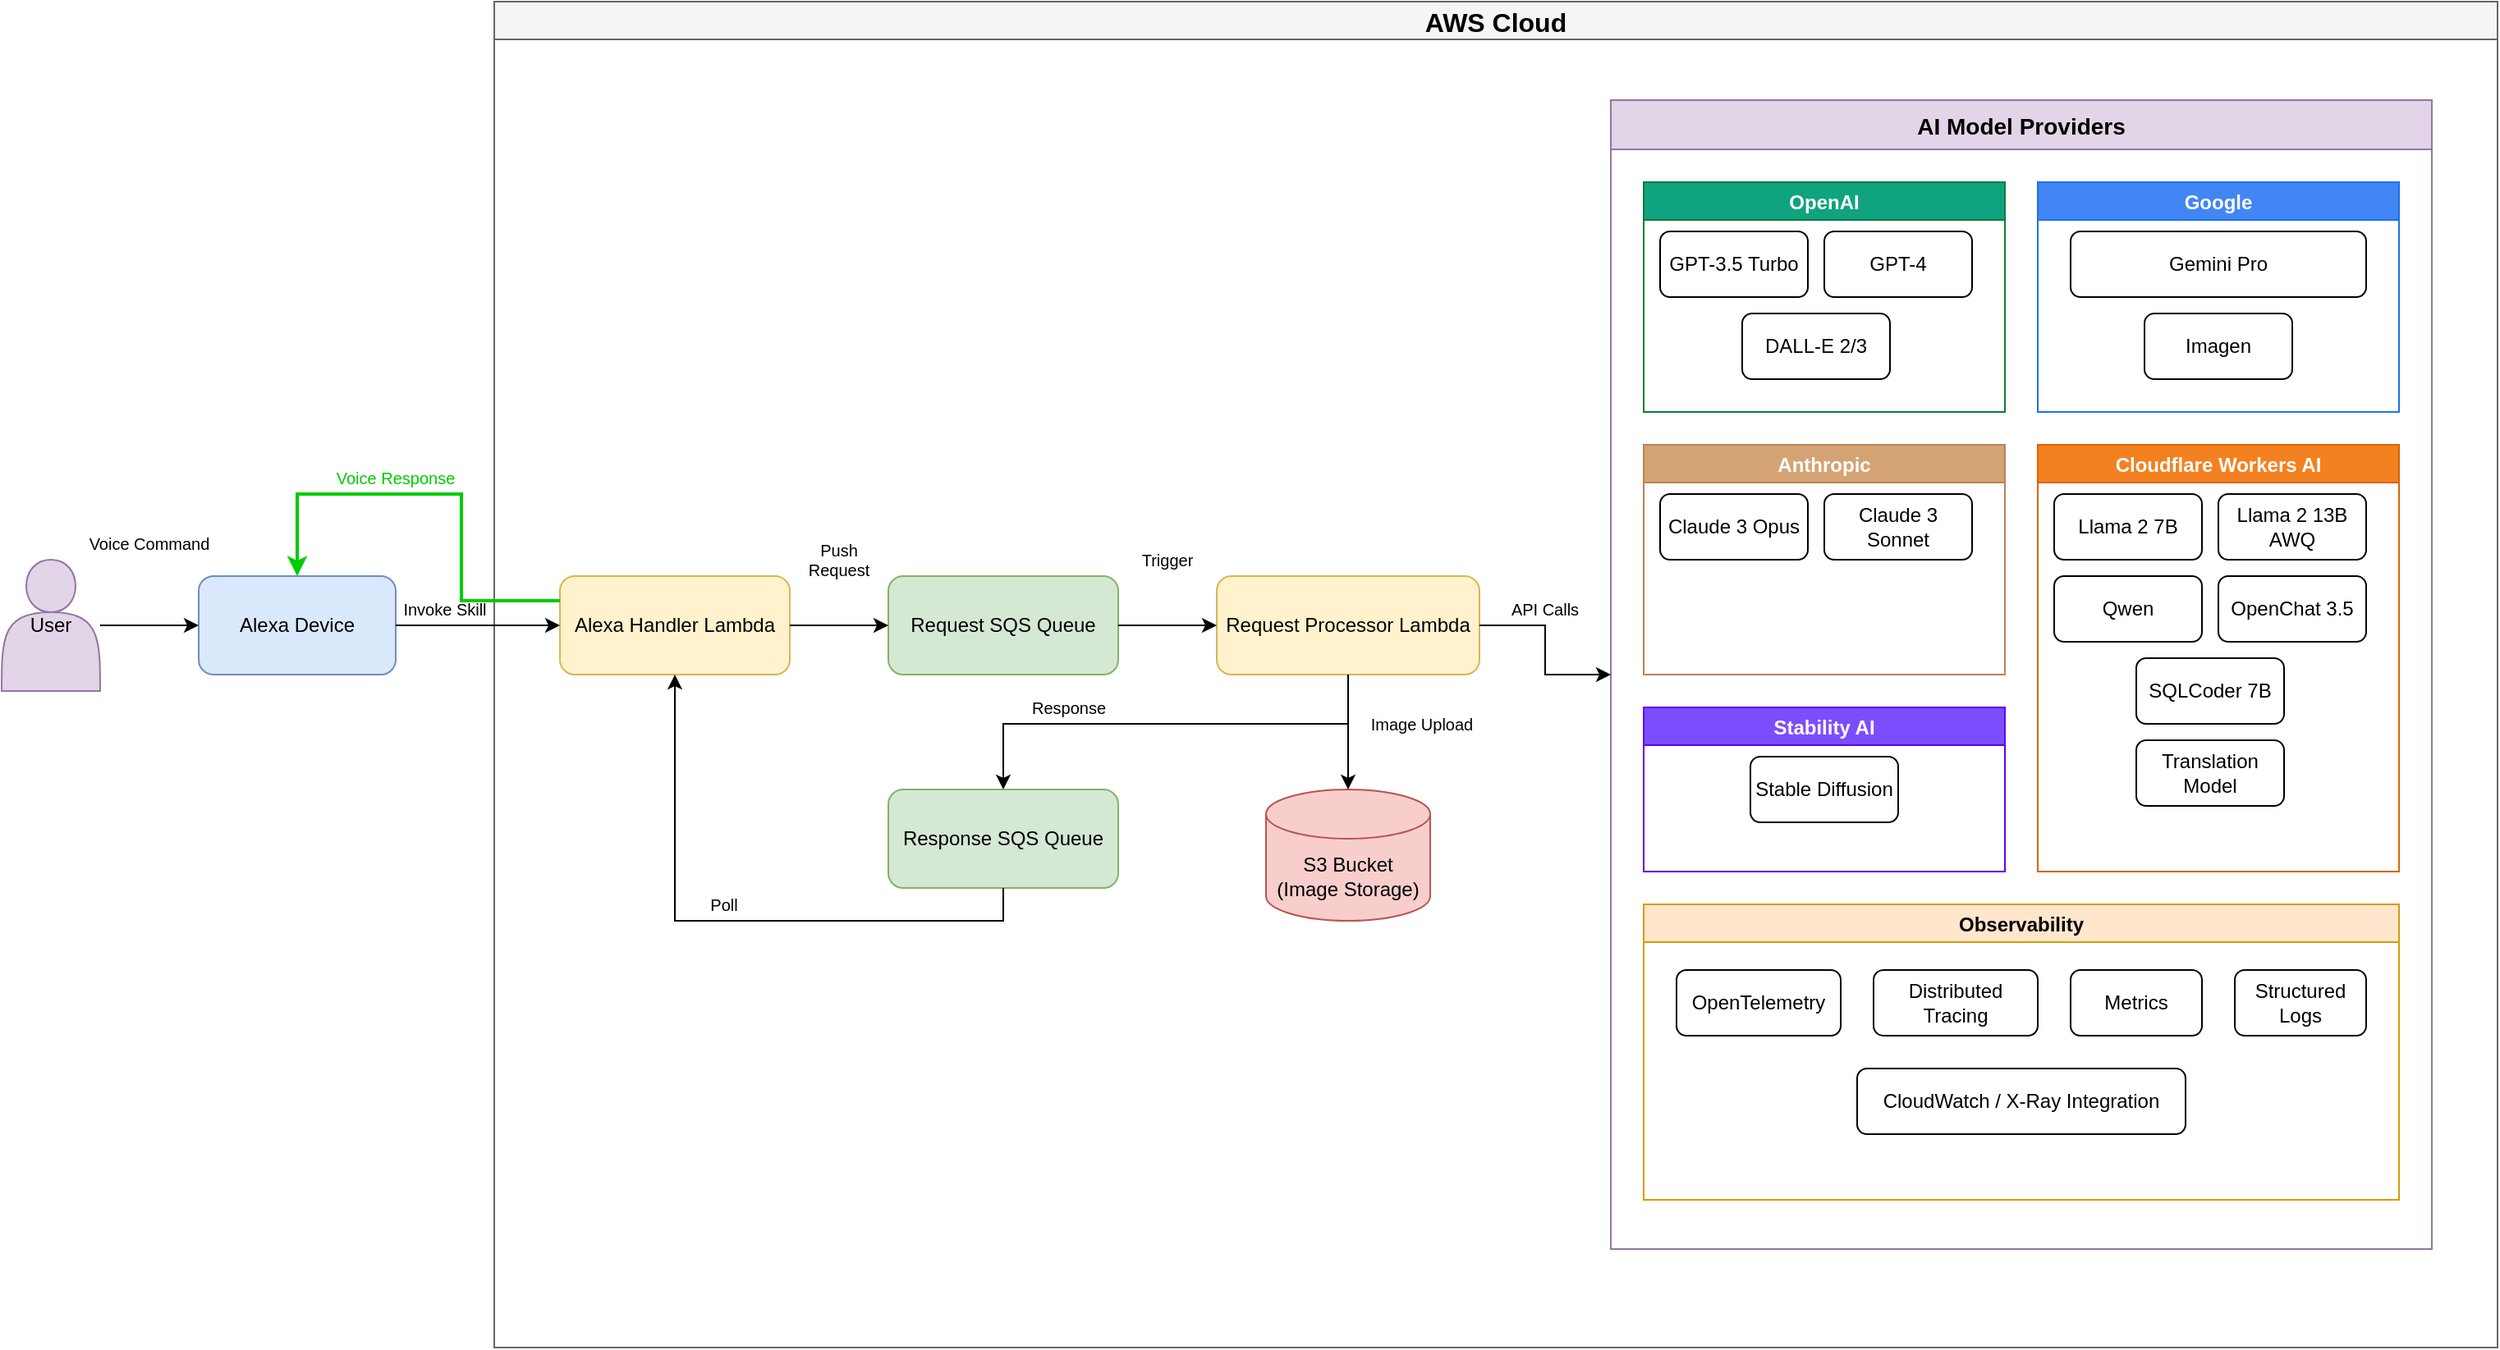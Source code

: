 <mxfile version="25.0.2">
  <diagram name="Alexa-ChatGPT-Architecture" id="alexa-chatgpt-infra">
    <mxGraphModel dx="1434" dy="854" grid="1" gridSize="10" guides="1" tooltips="1" connect="1" arrows="1" fold="1" page="1" pageScale="1" pageWidth="1600" pageHeight="900" math="0" shadow="0">
      <root>
        <mxCell id="0" />
        <mxCell id="1" parent="0" />
        
        <!-- User -->
        <mxCell id="user-1" value="User" style="shape=actor;whiteSpace=wrap;html=1;fillColor=#e1d5e7;strokeColor=#9673a6;" vertex="1" parent="1">
          <mxGeometry x="40" y="380" width="60" height="80" as="geometry" />
        </mxCell>
        
        <!-- Alexa Device -->
        <mxCell id="alexa-1" value="Alexa Device" style="rounded=1;whiteSpace=wrap;html=1;fillColor=#dae8fc;strokeColor=#6c8ebf;" vertex="1" parent="1">
          <mxGeometry x="160" y="390" width="120" height="60" as="geometry" />
        </mxCell>
        
        <!-- AWS Cloud Container -->
        <mxCell id="aws-cloud" value="AWS Cloud" style="swimlane;fillColor=#f5f5f5;strokeColor=#666666;fontSize=16;fontStyle=1" vertex="1" parent="1">
          <mxGeometry x="340" y="40" width="1220" height="820" as="geometry" />
        </mxCell>
        
        <!-- Lambda Function 1 -->
        <mxCell id="lambda-handler" value="Alexa Handler Lambda" style="rounded=1;whiteSpace=wrap;html=1;fillColor=#fff2cc;strokeColor=#d6b656;" vertex="1" parent="aws-cloud">
          <mxGeometry x="40" y="350" width="140" height="60" as="geometry" />
        </mxCell>
        
        <!-- Request SQS -->
        <mxCell id="request-sqs" value="Request SQS Queue" style="rounded=1;whiteSpace=wrap;html=1;fillColor=#d5e8d4;strokeColor=#82b366;" vertex="1" parent="aws-cloud">
          <mxGeometry x="240" y="350" width="140" height="60" as="geometry" />
        </mxCell>
        
        <!-- Lambda Function 2 -->
        <mxCell id="lambda-processor" value="Request Processor Lambda" style="rounded=1;whiteSpace=wrap;html=1;fillColor=#fff2cc;strokeColor=#d6b656;" vertex="1" parent="aws-cloud">
          <mxGeometry x="440" y="350" width="160" height="60" as="geometry" />
        </mxCell>
        
        <!-- Response SQS -->
        <mxCell id="response-sqs" value="Response SQS Queue" style="rounded=1;whiteSpace=wrap;html=1;fillColor=#d5e8d4;strokeColor=#82b366;" vertex="1" parent="aws-cloud">
          <mxGeometry x="240" y="480" width="140" height="60" as="geometry" />
        </mxCell>
        
        <!-- S3 Bucket -->
        <mxCell id="s3-bucket" value="S3 Bucket&#xa;(Image Storage)" style="shape=cylinder3;whiteSpace=wrap;html=1;boundedLbl=1;backgroundOutline=1;size=15;fillColor=#f8cecc;strokeColor=#b85450;" vertex="1" parent="aws-cloud">
          <mxGeometry x="470" y="480" width="100" height="80" as="geometry" />
        </mxCell>
        
        <!-- AI Providers Container -->
        <mxCell id="ai-providers" value="AI Model Providers" style="swimlane;fillColor=#e1d5e7;strokeColor=#9673a6;fontSize=14;fontStyle=1;startSize=30;" vertex="1" parent="aws-cloud">
          <mxGeometry x="680" y="60" width="500" height="700" as="geometry" />
        </mxCell>
        
        <!-- OpenAI Group -->
        <mxCell id="openai-group" value="OpenAI" style="swimlane;fillColor=#10a37f;fontColor=#ffffff;strokeColor=#0e7c3a;fontSize=12;fontStyle=1" vertex="1" parent="ai-providers">
          <mxGeometry x="20" y="50" width="220" height="140" as="geometry" />
        </mxCell>
        
        <mxCell id="gpt-35" value="GPT-3.5 Turbo" style="rounded=1;whiteSpace=wrap;html=1;fillColor=#ffffff;fontColor=#000000;" vertex="1" parent="openai-group">
          <mxGeometry x="10" y="30" width="90" height="40" as="geometry" />
        </mxCell>
        
        <mxCell id="gpt-4" value="GPT-4" style="rounded=1;whiteSpace=wrap;html=1;fillColor=#ffffff;fontColor=#000000;" vertex="1" parent="openai-group">
          <mxGeometry x="110" y="30" width="90" height="40" as="geometry" />
        </mxCell>
        
        <mxCell id="dalle" value="DALL-E 2/3" style="rounded=1;whiteSpace=wrap;html=1;fillColor=#ffffff;fontColor=#000000;" vertex="1" parent="openai-group">
          <mxGeometry x="60" y="80" width="90" height="40" as="geometry" />
        </mxCell>
        
        <!-- Google Group -->
        <mxCell id="google-group" value="Google" style="swimlane;fillColor=#4285f4;fontColor=#ffffff;strokeColor=#1a73e8;fontSize=12;fontStyle=1" vertex="1" parent="ai-providers">
          <mxGeometry x="260" y="50" width="220" height="140" as="geometry" />
        </mxCell>
        
        <mxCell id="gemini" value="Gemini Pro" style="rounded=1;whiteSpace=wrap;html=1;fillColor=#ffffff;fontColor=#000000;" vertex="1" parent="google-group">
          <mxGeometry x="20" y="30" width="180" height="40" as="geometry" />
        </mxCell>
        
        <mxCell id="imagen" value="Imagen" style="rounded=1;whiteSpace=wrap;html=1;fillColor=#ffffff;fontColor=#000000;" vertex="1" parent="google-group">
          <mxGeometry x="65" y="80" width="90" height="40" as="geometry" />
        </mxCell>
        
        <!-- Anthropic Group -->
        <mxCell id="anthropic-group" value="Anthropic" style="swimlane;fillColor=#d4a373;fontColor=#ffffff;strokeColor=#b8835a;fontSize=12;fontStyle=1" vertex="1" parent="ai-providers">
          <mxGeometry x="20" y="210" width="220" height="140" as="geometry" />
        </mxCell>
        
        <mxCell id="opus" value="Claude 3 Opus" style="rounded=1;whiteSpace=wrap;html=1;fillColor=#ffffff;fontColor=#000000;" vertex="1" parent="anthropic-group">
          <mxGeometry x="10" y="30" width="90" height="40" as="geometry" />
        </mxCell>
        
        <mxCell id="sonnet" value="Claude 3 Sonnet" style="rounded=1;whiteSpace=wrap;html=1;fillColor=#ffffff;fontColor=#000000;" vertex="1" parent="anthropic-group">
          <mxGeometry x="110" y="30" width="90" height="40" as="geometry" />
        </mxCell>
        
        <!-- Cloudflare Group -->
        <mxCell id="cloudflare-group" value="Cloudflare Workers AI" style="swimlane;fillColor=#f48120;fontColor=#ffffff;strokeColor=#d96502;fontSize=12;fontStyle=1" vertex="1" parent="ai-providers">
          <mxGeometry x="260" y="210" width="220" height="260" as="geometry" />
        </mxCell>
        
        <mxCell id="llama7b" value="Llama 2 7B" style="rounded=1;whiteSpace=wrap;html=1;fillColor=#ffffff;fontColor=#000000;" vertex="1" parent="cloudflare-group">
          <mxGeometry x="10" y="30" width="90" height="40" as="geometry" />
        </mxCell>
        
        <mxCell id="llama13b" value="Llama 2 13B AWQ" style="rounded=1;whiteSpace=wrap;html=1;fillColor=#ffffff;fontColor=#000000;" vertex="1" parent="cloudflare-group">
          <mxGeometry x="110" y="30" width="90" height="40" as="geometry" />
        </mxCell>
        
        <mxCell id="qwen" value="Qwen" style="rounded=1;whiteSpace=wrap;html=1;fillColor=#ffffff;fontColor=#000000;" vertex="1" parent="cloudflare-group">
          <mxGeometry x="10" y="80" width="90" height="40" as="geometry" />
        </mxCell>
        
        <mxCell id="openchat" value="OpenChat 3.5" style="rounded=1;whiteSpace=wrap;html=1;fillColor=#ffffff;fontColor=#000000;" vertex="1" parent="cloudflare-group">
          <mxGeometry x="110" y="80" width="90" height="40" as="geometry" />
        </mxCell>
        
        <mxCell id="sqlcoder" value="SQLCoder 7B" style="rounded=1;whiteSpace=wrap;html=1;fillColor=#ffffff;fontColor=#000000;" vertex="1" parent="cloudflare-group">
          <mxGeometry x="60" y="130" width="90" height="40" as="geometry" />
        </mxCell>
        
        <mxCell id="translation" value="Translation Model" style="rounded=1;whiteSpace=wrap;html=1;fillColor=#ffffff;fontColor=#000000;" vertex="1" parent="cloudflare-group">
          <mxGeometry x="60" y="180" width="90" height="40" as="geometry" />
        </mxCell>
        
        <!-- Stability AI Group -->
        <mxCell id="stability-group" value="Stability AI" style="swimlane;fillColor=#7c4dff;fontColor=#ffffff;strokeColor=#6200ea;fontSize=12;fontStyle=1" vertex="1" parent="ai-providers">
          <mxGeometry x="20" y="370" width="220" height="100" as="geometry" />
        </mxCell>
        
        <mxCell id="stable-diffusion" value="Stable Diffusion" style="rounded=1;whiteSpace=wrap;html=1;fillColor=#ffffff;fontColor=#000000;" vertex="1" parent="stability-group">
          <mxGeometry x="65" y="30" width="90" height="40" as="geometry" />
        </mxCell>
        
        <!-- Observability -->
        <mxCell id="observability" value="Observability" style="swimlane;fillColor=#ffe6cc;strokeColor=#d79b00;fontSize=12;fontStyle=1" vertex="1" parent="ai-providers">
          <mxGeometry x="20" y="490" width="460" height="180" as="geometry" />
        </mxCell>
        
        <mxCell id="otel" value="OpenTelemetry" style="rounded=1;whiteSpace=wrap;html=1;fillColor=#ffffff;" vertex="1" parent="observability">
          <mxGeometry x="20" y="40" width="100" height="40" as="geometry" />
        </mxCell>
        
        <mxCell id="traces" value="Distributed Tracing" style="rounded=1;whiteSpace=wrap;html=1;fillColor=#ffffff;" vertex="1" parent="observability">
          <mxGeometry x="140" y="40" width="100" height="40" as="geometry" />
        </mxCell>
        
        <mxCell id="metrics" value="Metrics" style="rounded=1;whiteSpace=wrap;html=1;fillColor=#ffffff;" vertex="1" parent="observability">
          <mxGeometry x="260" y="40" width="80" height="40" as="geometry" />
        </mxCell>
        
        <mxCell id="logs" value="Structured Logs" style="rounded=1;whiteSpace=wrap;html=1;fillColor=#ffffff;" vertex="1" parent="observability">
          <mxGeometry x="360" y="40" width="80" height="40" as="geometry" />
        </mxCell>
        
        <mxCell id="monitoring" value="CloudWatch / X-Ray Integration" style="rounded=1;whiteSpace=wrap;html=1;fillColor=#ffffff;" vertex="1" parent="observability">
          <mxGeometry x="130" y="100" width="200" height="40" as="geometry" />
        </mxCell>
        
        <!-- Arrows -->
        <mxCell id="arrow1" style="edgeStyle=orthogonalEdgeStyle;rounded=0;orthogonalLoop=1;jettySize=auto;html=1;entryX=0;entryY=0.5;entryDx=0;entryDy=0;" edge="1" parent="1" source="user-1" target="alexa-1">
          <mxGeometry relative="1" as="geometry" />
        </mxCell>
        
        <mxCell id="arrow2" style="edgeStyle=orthogonalEdgeStyle;rounded=0;orthogonalLoop=1;jettySize=auto;html=1;entryX=0;entryY=0.5;entryDx=0;entryDy=0;" edge="1" parent="1" source="alexa-1" target="lambda-handler">
          <mxGeometry relative="1" as="geometry" />
        </mxCell>
        
        <mxCell id="arrow3" style="edgeStyle=orthogonalEdgeStyle;rounded=0;orthogonalLoop=1;jettySize=auto;html=1;entryX=0;entryY=0.5;entryDx=0;entryDy=0;" edge="1" parent="aws-cloud" source="lambda-handler" target="request-sqs">
          <mxGeometry relative="1" as="geometry" />
        </mxCell>
        
        <mxCell id="arrow4" style="edgeStyle=orthogonalEdgeStyle;rounded=0;orthogonalLoop=1;jettySize=auto;html=1;entryX=0;entryY=0.5;entryDx=0;entryDy=0;" edge="1" parent="aws-cloud" source="request-sqs" target="lambda-processor">
          <mxGeometry relative="1" as="geometry" />
        </mxCell>
        
        <mxCell id="arrow5" style="edgeStyle=orthogonalEdgeStyle;rounded=0;orthogonalLoop=1;jettySize=auto;html=1;entryX=0.5;entryY=0;entryDx=0;entryDy=0;" edge="1" parent="aws-cloud" source="lambda-processor" target="response-sqs">
          <mxGeometry relative="1" as="geometry">
            <Array as="points">
              <mxPoint x="520" y="440" />
              <mxPoint x="310" y="440" />
            </Array>
          </mxGeometry>
        </mxCell>
        
        <mxCell id="arrow6" style="edgeStyle=orthogonalEdgeStyle;rounded=0;orthogonalLoop=1;jettySize=auto;html=1;entryX=0.5;entryY=1;entryDx=0;entryDy=0;" edge="1" parent="aws-cloud" source="response-sqs" target="lambda-handler">
          <mxGeometry relative="1" as="geometry">
            <Array as="points">
              <mxPoint x="310" y="560" />
              <mxPoint x="110" y="560" />
            </Array>
          </mxGeometry>
        </mxCell>
        
        <mxCell id="arrow7" style="edgeStyle=orthogonalEdgeStyle;rounded=0;orthogonalLoop=1;jettySize=auto;html=1;exitX=1;exitY=0.5;exitDx=0;exitDy=0;entryX=0;entryY=0.5;entryDx=0;entryDy=0;" edge="1" parent="aws-cloud" source="lambda-processor" target="ai-providers">
          <mxGeometry relative="1" as="geometry" />
        </mxCell>
        
        <mxCell id="arrow8" style="edgeStyle=orthogonalEdgeStyle;rounded=0;orthogonalLoop=1;jettySize=auto;html=1;entryX=0.5;entryY=0;entryDx=0;entryDy=0;entryPerimeter=0;" edge="1" parent="aws-cloud" source="lambda-processor" target="s3-bucket">
          <mxGeometry relative="1" as="geometry" />
        </mxCell>
        
        <!-- Labels -->
        <mxCell id="label1" value="Voice Command" style="text;html=1;strokeColor=none;fillColor=none;align=center;verticalAlign=middle;whiteSpace=wrap;rounded=0;fontSize=10;" vertex="1" parent="1">
          <mxGeometry x="90" y="360" width="80" height="20" as="geometry" />
        </mxCell>
        
        <mxCell id="label2" value="Invoke Skill" style="text;html=1;strokeColor=none;fillColor=none;align=center;verticalAlign=middle;whiteSpace=wrap;rounded=0;fontSize=10;" vertex="1" parent="1">
          <mxGeometry x="280" y="400" width="60" height="20" as="geometry" />
        </mxCell>
        
        <mxCell id="label3" value="Push Request" style="text;html=1;strokeColor=none;fillColor=none;align=center;verticalAlign=middle;whiteSpace=wrap;rounded=0;fontSize=10;" vertex="1" parent="aws-cloud">
          <mxGeometry x="180" y="330" width="60" height="20" as="geometry" />
        </mxCell>
        
        <mxCell id="label4" value="Trigger" style="text;html=1;strokeColor=none;fillColor=none;align=center;verticalAlign=middle;whiteSpace=wrap;rounded=0;fontSize=10;" vertex="1" parent="aws-cloud">
          <mxGeometry x="380" y="330" width="60" height="20" as="geometry" />
        </mxCell>
        
        <mxCell id="label5" value="API Calls" style="text;html=1;strokeColor=none;fillColor=none;align=center;verticalAlign=middle;whiteSpace=wrap;rounded=0;fontSize=10;" vertex="1" parent="aws-cloud">
          <mxGeometry x="610" y="360" width="60" height="20" as="geometry" />
        </mxCell>
        
        <mxCell id="label6" value="Response" style="text;html=1;strokeColor=none;fillColor=none;align=center;verticalAlign=middle;whiteSpace=wrap;rounded=0;fontSize=10;" vertex="1" parent="aws-cloud">
          <mxGeometry x="320" y="420" width="60" height="20" as="geometry" />
        </mxCell>
        
        <mxCell id="label7" value="Poll" style="text;html=1;strokeColor=none;fillColor=none;align=center;verticalAlign=middle;whiteSpace=wrap;rounded=0;fontSize=10;" vertex="1" parent="aws-cloud">
          <mxGeometry x="120" y="540" width="40" height="20" as="geometry" />
        </mxCell>
        
        <mxCell id="label8" value="Image Upload" style="text;html=1;strokeColor=none;fillColor=none;align=center;verticalAlign=middle;whiteSpace=wrap;rounded=0;fontSize=10;" vertex="1" parent="aws-cloud">
          <mxGeometry x="530" y="430" width="70" height="20" as="geometry" />
        </mxCell>
        
        <!-- Response arrow back to Alexa -->
        <mxCell id="arrow9" style="edgeStyle=orthogonalEdgeStyle;rounded=0;orthogonalLoop=1;jettySize=auto;html=1;exitX=0;exitY=0.25;exitDx=0;exitDy=0;entryX=0.5;entryY=0;entryDx=0;entryDy=0;strokeColor=#00CC00;strokeWidth=2;" edge="1" parent="1" source="lambda-handler" target="alexa-1">
          <mxGeometry relative="1" as="geometry">
            <Array as="points">
              <mxPoint x="320" y="405" />
              <mxPoint x="320" y="340" />
              <mxPoint x="220" y="340" />
            </Array>
          </mxGeometry>
        </mxCell>
        
        <mxCell id="label9" value="Voice Response" style="text;html=1;strokeColor=none;fillColor=none;align=center;verticalAlign=middle;whiteSpace=wrap;rounded=0;fontSize=10;fontColor=#00CC00;" vertex="1" parent="1">
          <mxGeometry x="240" y="320" width="80" height="20" as="geometry" />
        </mxCell>
        
      </root>
    </mxGraphModel>
  </diagram>
</mxfile>